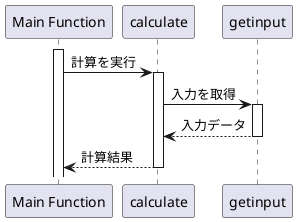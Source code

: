 @startuml
participant "Main Function"
participant calculate
participant getinput

activate "Main Function"
"Main Function" -> calculate: 計算を実行
activate calculate
calculate -> getinput: 入力を取得
activate getinput
getinput --> calculate: 入力データ
deactivate getinput
calculate --> "Main Function": 計算結果
deactivate calculate
@enduml